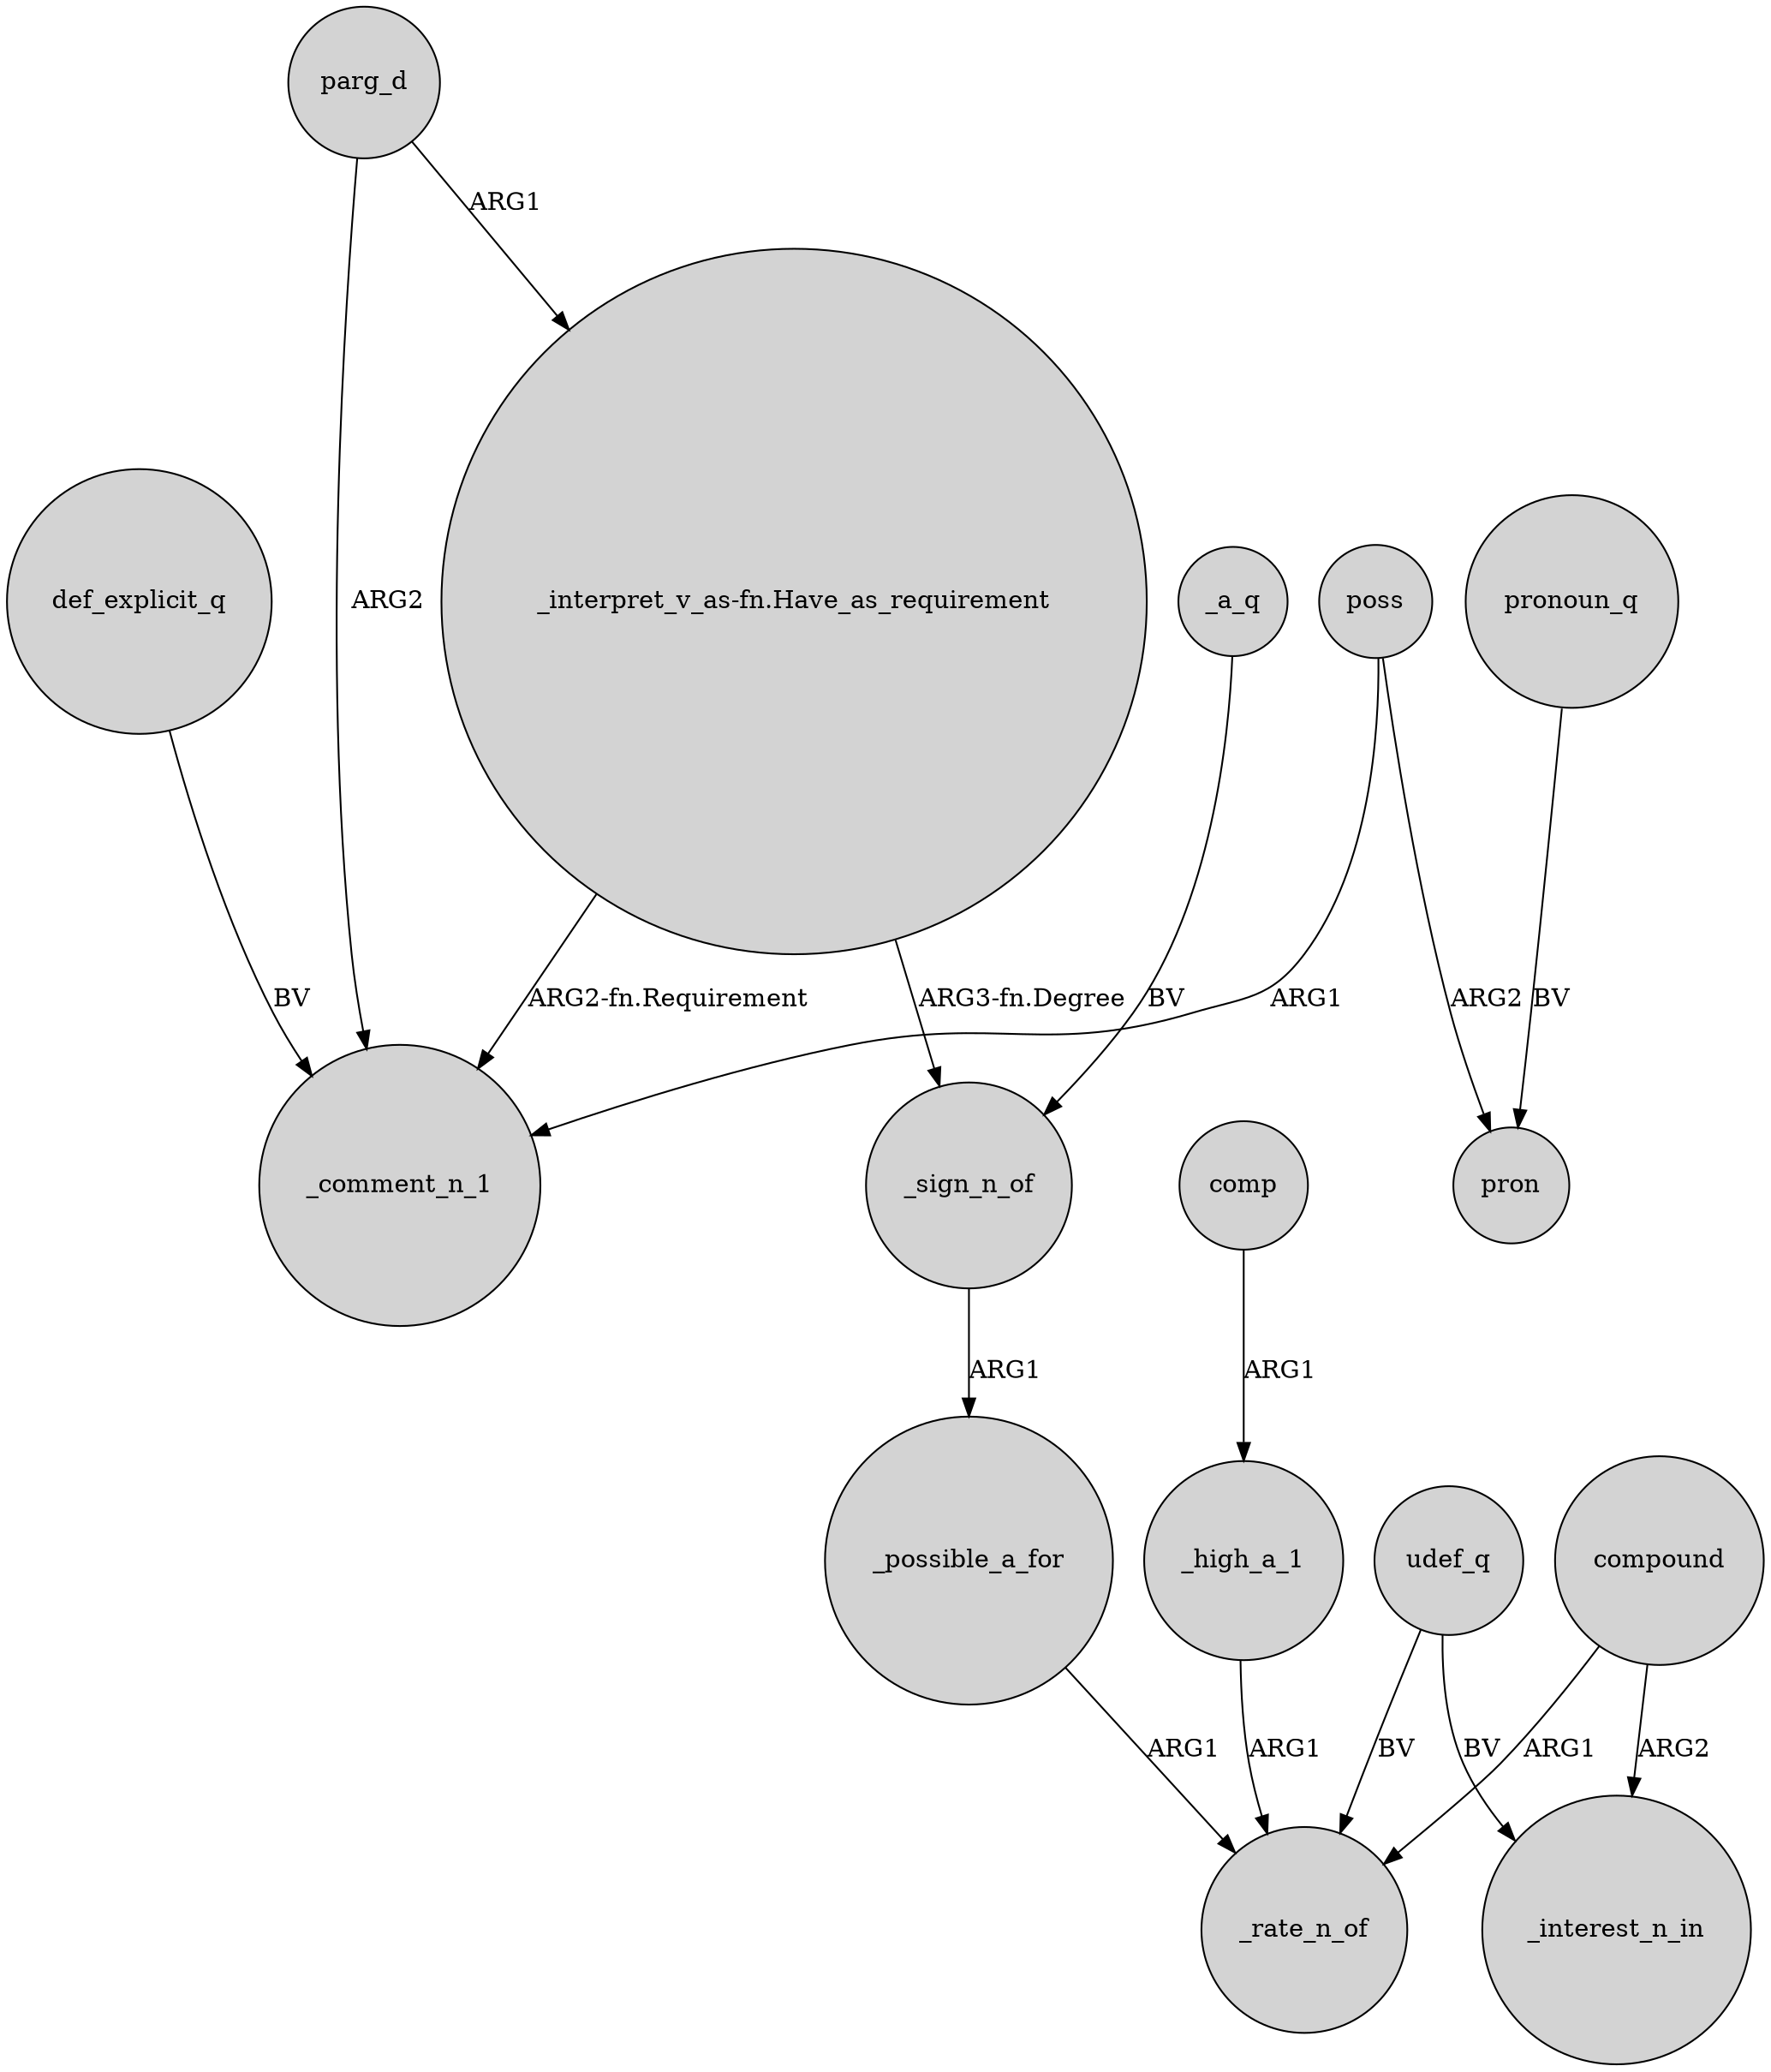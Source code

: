 digraph {
	node [shape=circle style=filled]
	def_explicit_q -> _comment_n_1 [label=BV]
	_high_a_1 -> _rate_n_of [label=ARG1]
	udef_q -> _interest_n_in [label=BV]
	parg_d -> "_interpret_v_as-fn.Have_as_requirement" [label=ARG1]
	comp -> _high_a_1 [label=ARG1]
	"_interpret_v_as-fn.Have_as_requirement" -> _sign_n_of [label="ARG3-fn.Degree"]
	compound -> _rate_n_of [label=ARG1]
	udef_q -> _rate_n_of [label=BV]
	poss -> _comment_n_1 [label=ARG1]
	_a_q -> _sign_n_of [label=BV]
	_possible_a_for -> _rate_n_of [label=ARG1]
	"_interpret_v_as-fn.Have_as_requirement" -> _comment_n_1 [label="ARG2-fn.Requirement"]
	_sign_n_of -> _possible_a_for [label=ARG1]
	parg_d -> _comment_n_1 [label=ARG2]
	pronoun_q -> pron [label=BV]
	compound -> _interest_n_in [label=ARG2]
	poss -> pron [label=ARG2]
}
